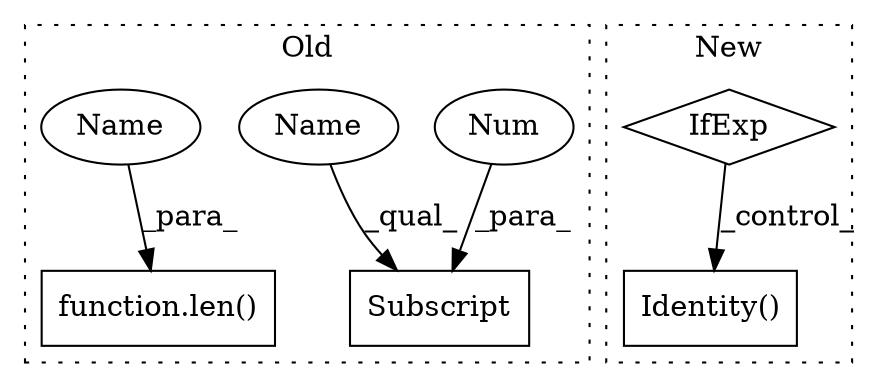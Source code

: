 digraph G {
subgraph cluster0 {
1 [label="function.len()" a="75" s="1722,1741" l="4,1" shape="box"];
4 [label="Subscript" a="63" s="1342,0" l="18,0" shape="box"];
5 [label="Num" a="76" s="1358" l="1" shape="ellipse"];
6 [label="Name" a="87" s="1342" l="15" shape="ellipse"];
7 [label="Name" a="87" s="1726" l="15" shape="ellipse"];
label = "Old";
style="dotted";
}
subgraph cluster1 {
2 [label="Identity()" a="75" s="7236" l="13" shape="box"];
3 [label="IfExp" a="51" s="7195,7222" l="12,14" shape="diamond"];
label = "New";
style="dotted";
}
3 -> 2 [label="_control_"];
5 -> 4 [label="_para_"];
6 -> 4 [label="_qual_"];
7 -> 1 [label="_para_"];
}